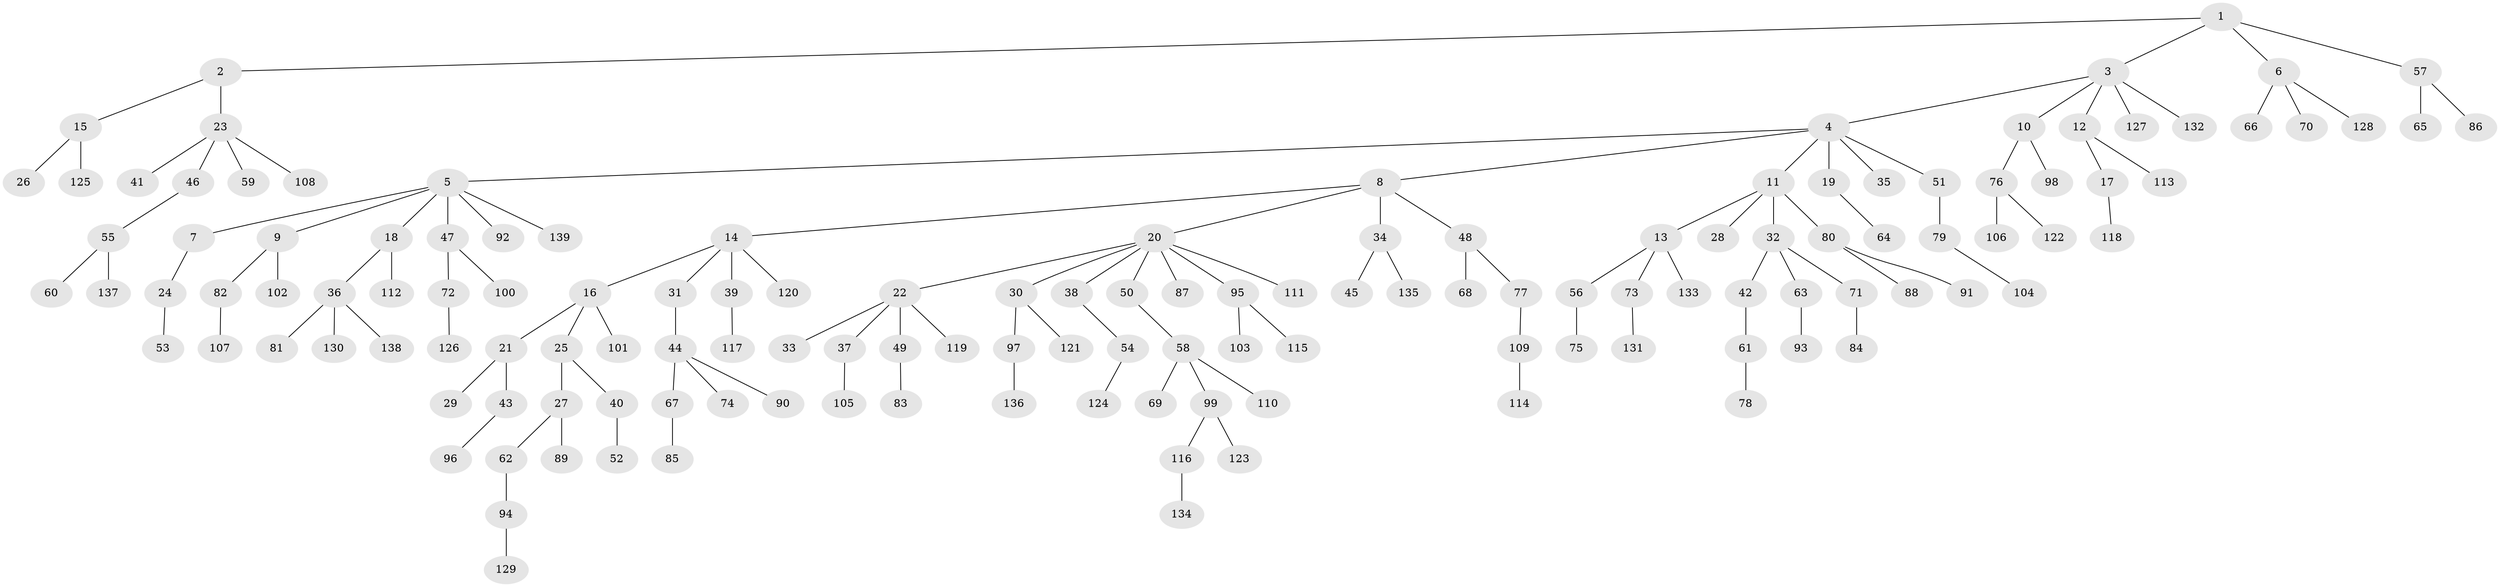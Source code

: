 // coarse degree distribution, {4: 0.058823529411764705, 7: 0.0196078431372549, 8: 0.00980392156862745, 3: 0.08823529411764706, 2: 0.19607843137254902, 6: 0.00980392156862745, 5: 0.029411764705882353, 1: 0.5784313725490197, 9: 0.00980392156862745}
// Generated by graph-tools (version 1.1) at 2025/42/03/06/25 10:42:05]
// undirected, 139 vertices, 138 edges
graph export_dot {
graph [start="1"]
  node [color=gray90,style=filled];
  1;
  2;
  3;
  4;
  5;
  6;
  7;
  8;
  9;
  10;
  11;
  12;
  13;
  14;
  15;
  16;
  17;
  18;
  19;
  20;
  21;
  22;
  23;
  24;
  25;
  26;
  27;
  28;
  29;
  30;
  31;
  32;
  33;
  34;
  35;
  36;
  37;
  38;
  39;
  40;
  41;
  42;
  43;
  44;
  45;
  46;
  47;
  48;
  49;
  50;
  51;
  52;
  53;
  54;
  55;
  56;
  57;
  58;
  59;
  60;
  61;
  62;
  63;
  64;
  65;
  66;
  67;
  68;
  69;
  70;
  71;
  72;
  73;
  74;
  75;
  76;
  77;
  78;
  79;
  80;
  81;
  82;
  83;
  84;
  85;
  86;
  87;
  88;
  89;
  90;
  91;
  92;
  93;
  94;
  95;
  96;
  97;
  98;
  99;
  100;
  101;
  102;
  103;
  104;
  105;
  106;
  107;
  108;
  109;
  110;
  111;
  112;
  113;
  114;
  115;
  116;
  117;
  118;
  119;
  120;
  121;
  122;
  123;
  124;
  125;
  126;
  127;
  128;
  129;
  130;
  131;
  132;
  133;
  134;
  135;
  136;
  137;
  138;
  139;
  1 -- 2;
  1 -- 3;
  1 -- 6;
  1 -- 57;
  2 -- 15;
  2 -- 23;
  3 -- 4;
  3 -- 10;
  3 -- 12;
  3 -- 127;
  3 -- 132;
  4 -- 5;
  4 -- 8;
  4 -- 11;
  4 -- 19;
  4 -- 35;
  4 -- 51;
  5 -- 7;
  5 -- 9;
  5 -- 18;
  5 -- 47;
  5 -- 92;
  5 -- 139;
  6 -- 66;
  6 -- 70;
  6 -- 128;
  7 -- 24;
  8 -- 14;
  8 -- 20;
  8 -- 34;
  8 -- 48;
  9 -- 82;
  9 -- 102;
  10 -- 76;
  10 -- 98;
  11 -- 13;
  11 -- 28;
  11 -- 32;
  11 -- 80;
  12 -- 17;
  12 -- 113;
  13 -- 56;
  13 -- 73;
  13 -- 133;
  14 -- 16;
  14 -- 31;
  14 -- 39;
  14 -- 120;
  15 -- 26;
  15 -- 125;
  16 -- 21;
  16 -- 25;
  16 -- 101;
  17 -- 118;
  18 -- 36;
  18 -- 112;
  19 -- 64;
  20 -- 22;
  20 -- 30;
  20 -- 38;
  20 -- 50;
  20 -- 87;
  20 -- 95;
  20 -- 111;
  21 -- 29;
  21 -- 43;
  22 -- 33;
  22 -- 37;
  22 -- 49;
  22 -- 119;
  23 -- 41;
  23 -- 46;
  23 -- 59;
  23 -- 108;
  24 -- 53;
  25 -- 27;
  25 -- 40;
  27 -- 62;
  27 -- 89;
  30 -- 97;
  30 -- 121;
  31 -- 44;
  32 -- 42;
  32 -- 63;
  32 -- 71;
  34 -- 45;
  34 -- 135;
  36 -- 81;
  36 -- 130;
  36 -- 138;
  37 -- 105;
  38 -- 54;
  39 -- 117;
  40 -- 52;
  42 -- 61;
  43 -- 96;
  44 -- 67;
  44 -- 74;
  44 -- 90;
  46 -- 55;
  47 -- 72;
  47 -- 100;
  48 -- 68;
  48 -- 77;
  49 -- 83;
  50 -- 58;
  51 -- 79;
  54 -- 124;
  55 -- 60;
  55 -- 137;
  56 -- 75;
  57 -- 65;
  57 -- 86;
  58 -- 69;
  58 -- 99;
  58 -- 110;
  61 -- 78;
  62 -- 94;
  63 -- 93;
  67 -- 85;
  71 -- 84;
  72 -- 126;
  73 -- 131;
  76 -- 106;
  76 -- 122;
  77 -- 109;
  79 -- 104;
  80 -- 88;
  80 -- 91;
  82 -- 107;
  94 -- 129;
  95 -- 103;
  95 -- 115;
  97 -- 136;
  99 -- 116;
  99 -- 123;
  109 -- 114;
  116 -- 134;
}
